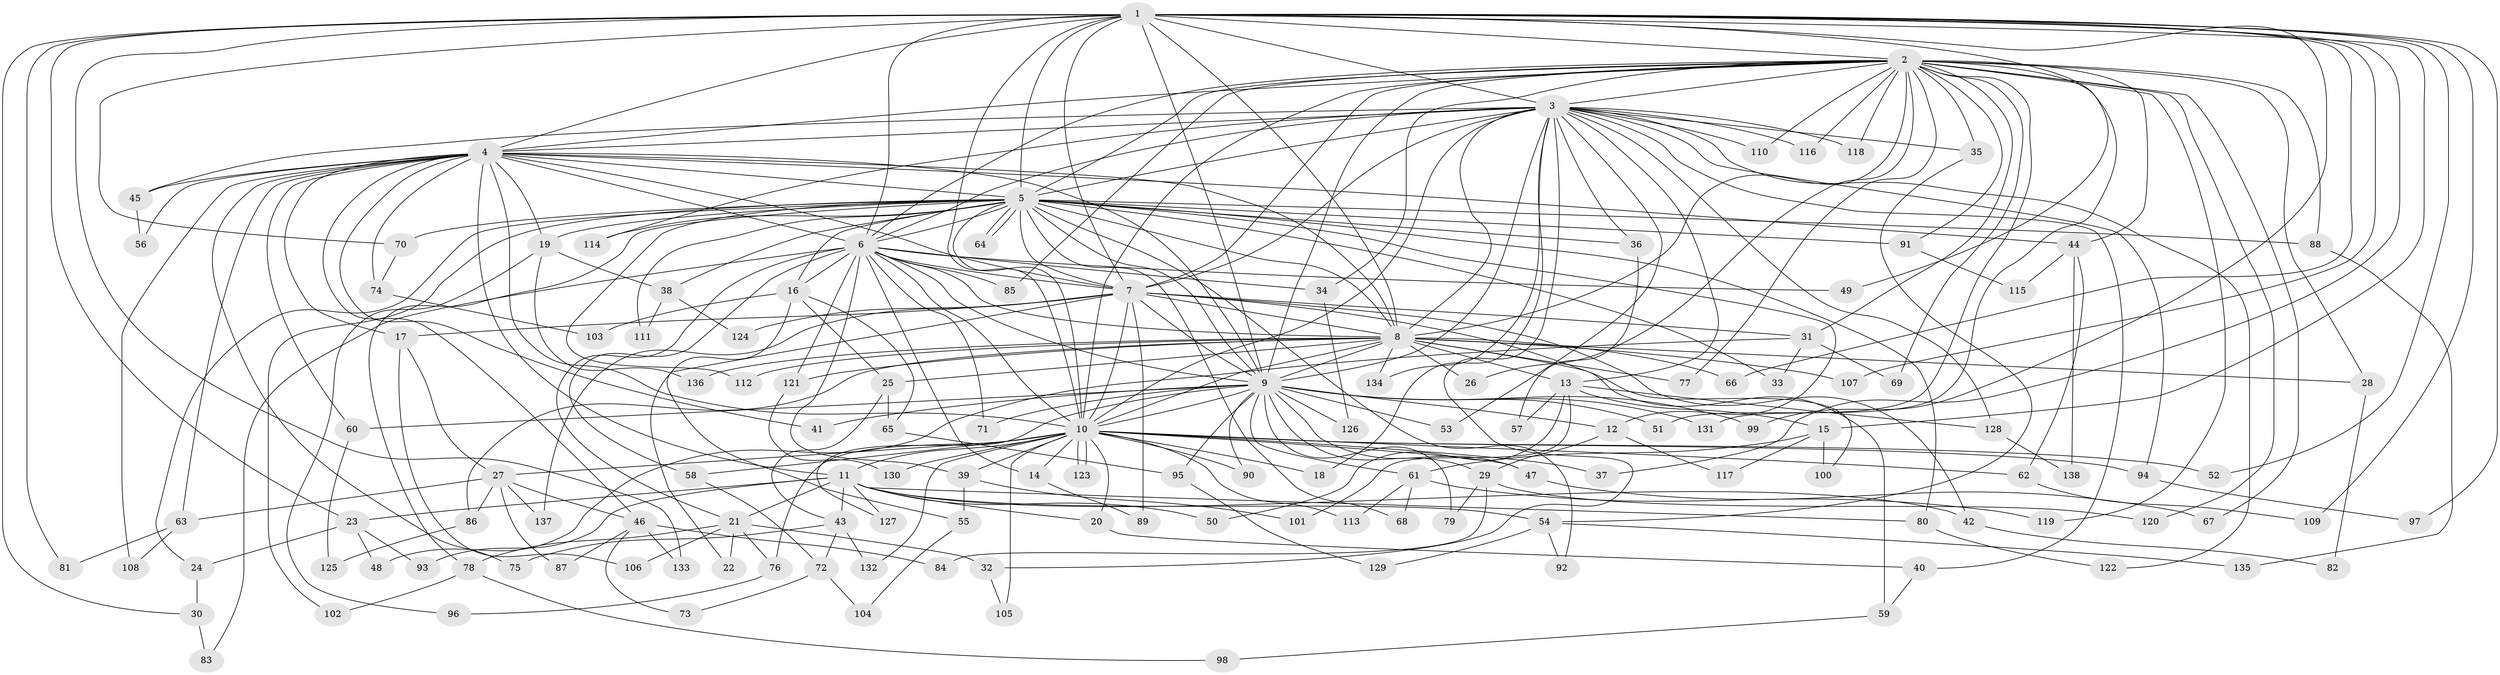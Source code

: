 // coarse degree distribution, {20: 0.009433962264150943, 38: 0.009433962264150943, 22: 0.009433962264150943, 31: 0.009433962264150943, 24: 0.009433962264150943, 21: 0.009433962264150943, 26: 0.009433962264150943, 12: 0.009433962264150943, 4: 0.04716981132075472, 7: 0.018867924528301886, 3: 0.20754716981132076, 5: 0.0660377358490566, 6: 0.04716981132075472, 2: 0.5283018867924528, 1: 0.009433962264150943}
// Generated by graph-tools (version 1.1) at 2025/41/03/06/25 10:41:35]
// undirected, 138 vertices, 301 edges
graph export_dot {
graph [start="1"]
  node [color=gray90,style=filled];
  1;
  2;
  3;
  4;
  5;
  6;
  7;
  8;
  9;
  10;
  11;
  12;
  13;
  14;
  15;
  16;
  17;
  18;
  19;
  20;
  21;
  22;
  23;
  24;
  25;
  26;
  27;
  28;
  29;
  30;
  31;
  32;
  33;
  34;
  35;
  36;
  37;
  38;
  39;
  40;
  41;
  42;
  43;
  44;
  45;
  46;
  47;
  48;
  49;
  50;
  51;
  52;
  53;
  54;
  55;
  56;
  57;
  58;
  59;
  60;
  61;
  62;
  63;
  64;
  65;
  66;
  67;
  68;
  69;
  70;
  71;
  72;
  73;
  74;
  75;
  76;
  77;
  78;
  79;
  80;
  81;
  82;
  83;
  84;
  85;
  86;
  87;
  88;
  89;
  90;
  91;
  92;
  93;
  94;
  95;
  96;
  97;
  98;
  99;
  100;
  101;
  102;
  103;
  104;
  105;
  106;
  107;
  108;
  109;
  110;
  111;
  112;
  113;
  114;
  115;
  116;
  117;
  118;
  119;
  120;
  121;
  122;
  123;
  124;
  125;
  126;
  127;
  128;
  129;
  130;
  131;
  132;
  133;
  134;
  135;
  136;
  137;
  138;
  1 -- 2;
  1 -- 3;
  1 -- 4;
  1 -- 5;
  1 -- 6;
  1 -- 7;
  1 -- 8;
  1 -- 9;
  1 -- 10;
  1 -- 15;
  1 -- 23;
  1 -- 30;
  1 -- 37;
  1 -- 49;
  1 -- 52;
  1 -- 66;
  1 -- 70;
  1 -- 81;
  1 -- 97;
  1 -- 99;
  1 -- 107;
  1 -- 109;
  1 -- 133;
  2 -- 3;
  2 -- 4;
  2 -- 5;
  2 -- 6;
  2 -- 7;
  2 -- 8;
  2 -- 9;
  2 -- 10;
  2 -- 26;
  2 -- 28;
  2 -- 31;
  2 -- 34;
  2 -- 35;
  2 -- 44;
  2 -- 51;
  2 -- 67;
  2 -- 69;
  2 -- 77;
  2 -- 85;
  2 -- 88;
  2 -- 91;
  2 -- 110;
  2 -- 116;
  2 -- 118;
  2 -- 119;
  2 -- 120;
  2 -- 131;
  3 -- 4;
  3 -- 5;
  3 -- 6;
  3 -- 7;
  3 -- 8;
  3 -- 9;
  3 -- 10;
  3 -- 13;
  3 -- 18;
  3 -- 32;
  3 -- 35;
  3 -- 36;
  3 -- 40;
  3 -- 45;
  3 -- 53;
  3 -- 94;
  3 -- 110;
  3 -- 114;
  3 -- 116;
  3 -- 118;
  3 -- 122;
  3 -- 128;
  3 -- 134;
  4 -- 5;
  4 -- 6;
  4 -- 7;
  4 -- 8;
  4 -- 9;
  4 -- 10;
  4 -- 11;
  4 -- 17;
  4 -- 19;
  4 -- 41;
  4 -- 44;
  4 -- 45;
  4 -- 46;
  4 -- 56;
  4 -- 60;
  4 -- 63;
  4 -- 74;
  4 -- 75;
  4 -- 108;
  5 -- 6;
  5 -- 7;
  5 -- 8;
  5 -- 9;
  5 -- 10;
  5 -- 12;
  5 -- 16;
  5 -- 19;
  5 -- 24;
  5 -- 33;
  5 -- 36;
  5 -- 38;
  5 -- 64;
  5 -- 64;
  5 -- 68;
  5 -- 70;
  5 -- 78;
  5 -- 80;
  5 -- 88;
  5 -- 91;
  5 -- 92;
  5 -- 102;
  5 -- 111;
  5 -- 112;
  5 -- 114;
  6 -- 7;
  6 -- 8;
  6 -- 9;
  6 -- 10;
  6 -- 14;
  6 -- 16;
  6 -- 21;
  6 -- 34;
  6 -- 39;
  6 -- 49;
  6 -- 58;
  6 -- 71;
  6 -- 83;
  6 -- 85;
  6 -- 121;
  7 -- 8;
  7 -- 9;
  7 -- 10;
  7 -- 17;
  7 -- 22;
  7 -- 31;
  7 -- 42;
  7 -- 89;
  7 -- 100;
  7 -- 124;
  7 -- 137;
  8 -- 9;
  8 -- 10;
  8 -- 13;
  8 -- 25;
  8 -- 26;
  8 -- 28;
  8 -- 59;
  8 -- 66;
  8 -- 77;
  8 -- 86;
  8 -- 107;
  8 -- 112;
  8 -- 121;
  8 -- 134;
  8 -- 136;
  9 -- 10;
  9 -- 12;
  9 -- 29;
  9 -- 41;
  9 -- 47;
  9 -- 51;
  9 -- 53;
  9 -- 60;
  9 -- 61;
  9 -- 71;
  9 -- 79;
  9 -- 90;
  9 -- 95;
  9 -- 99;
  9 -- 126;
  9 -- 127;
  9 -- 131;
  10 -- 11;
  10 -- 14;
  10 -- 18;
  10 -- 20;
  10 -- 27;
  10 -- 37;
  10 -- 39;
  10 -- 47;
  10 -- 52;
  10 -- 58;
  10 -- 62;
  10 -- 76;
  10 -- 90;
  10 -- 94;
  10 -- 105;
  10 -- 113;
  10 -- 123;
  10 -- 123;
  10 -- 130;
  10 -- 132;
  11 -- 20;
  11 -- 21;
  11 -- 23;
  11 -- 42;
  11 -- 43;
  11 -- 50;
  11 -- 54;
  11 -- 80;
  11 -- 93;
  11 -- 127;
  12 -- 29;
  12 -- 117;
  13 -- 15;
  13 -- 50;
  13 -- 57;
  13 -- 101;
  13 -- 128;
  14 -- 89;
  15 -- 61;
  15 -- 100;
  15 -- 117;
  16 -- 25;
  16 -- 55;
  16 -- 65;
  16 -- 103;
  17 -- 27;
  17 -- 106;
  19 -- 38;
  19 -- 96;
  19 -- 136;
  20 -- 40;
  21 -- 22;
  21 -- 32;
  21 -- 76;
  21 -- 78;
  21 -- 106;
  23 -- 24;
  23 -- 48;
  23 -- 93;
  24 -- 30;
  25 -- 43;
  25 -- 65;
  27 -- 46;
  27 -- 63;
  27 -- 86;
  27 -- 87;
  27 -- 137;
  28 -- 82;
  29 -- 79;
  29 -- 84;
  29 -- 120;
  30 -- 83;
  31 -- 33;
  31 -- 48;
  31 -- 69;
  32 -- 105;
  34 -- 126;
  35 -- 54;
  36 -- 57;
  38 -- 111;
  38 -- 124;
  39 -- 55;
  39 -- 101;
  40 -- 59;
  42 -- 82;
  43 -- 72;
  43 -- 75;
  43 -- 132;
  44 -- 62;
  44 -- 115;
  44 -- 138;
  45 -- 56;
  46 -- 73;
  46 -- 84;
  46 -- 87;
  46 -- 133;
  47 -- 67;
  54 -- 92;
  54 -- 129;
  54 -- 135;
  55 -- 104;
  58 -- 72;
  59 -- 98;
  60 -- 125;
  61 -- 68;
  61 -- 113;
  61 -- 119;
  62 -- 109;
  63 -- 81;
  63 -- 108;
  65 -- 95;
  70 -- 74;
  72 -- 73;
  72 -- 104;
  74 -- 103;
  76 -- 96;
  78 -- 98;
  78 -- 102;
  80 -- 122;
  86 -- 125;
  88 -- 135;
  91 -- 115;
  94 -- 97;
  95 -- 129;
  121 -- 130;
  128 -- 138;
}
